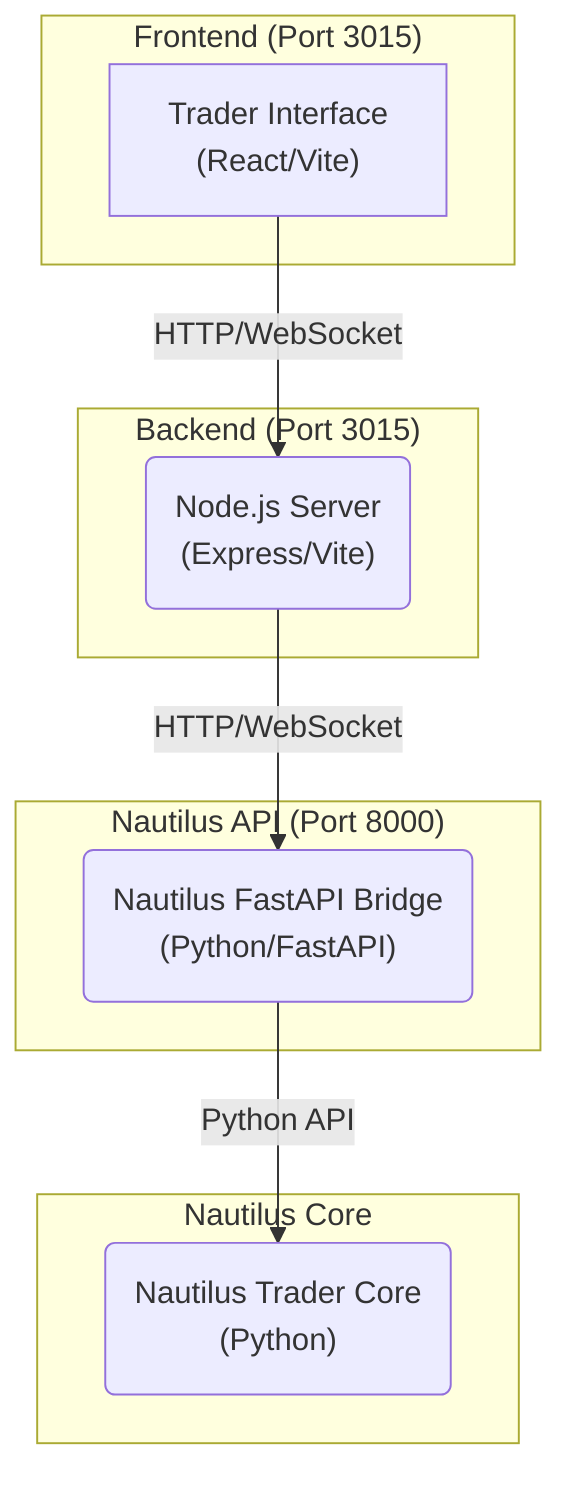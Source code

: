 graph TD
    A["Trader Interface<br>(React/Vite)"] -->|HTTP/WebSocket| B("Node.js Server<br>(Express/Vite)")
    B -->|HTTP/WebSocket| C("Nautilus FastAPI Bridge<br>(Python/FastAPI)")
    C -->|Python API| D("Nautilus Trader Core<br>(Python)")

    subgraph "Frontend (Port 3015)"
        A
    end

    subgraph "Backend (Port 3015)"
        B
    end

    subgraph "Nautilus API (Port 8000)"
        C
    end

    subgraph "Nautilus Core"
        D
    end
